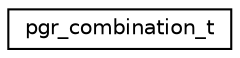 digraph "Graphical Class Hierarchy"
{
  edge [fontname="Helvetica",fontsize="10",labelfontname="Helvetica",labelfontsize="10"];
  node [fontname="Helvetica",fontsize="10",shape=record];
  rankdir="LR";
  Node0 [label="pgr_combination_t",height=0.2,width=0.4,color="black", fillcolor="white", style="filled",URL="$structpgr__combination__t.html"];
}
